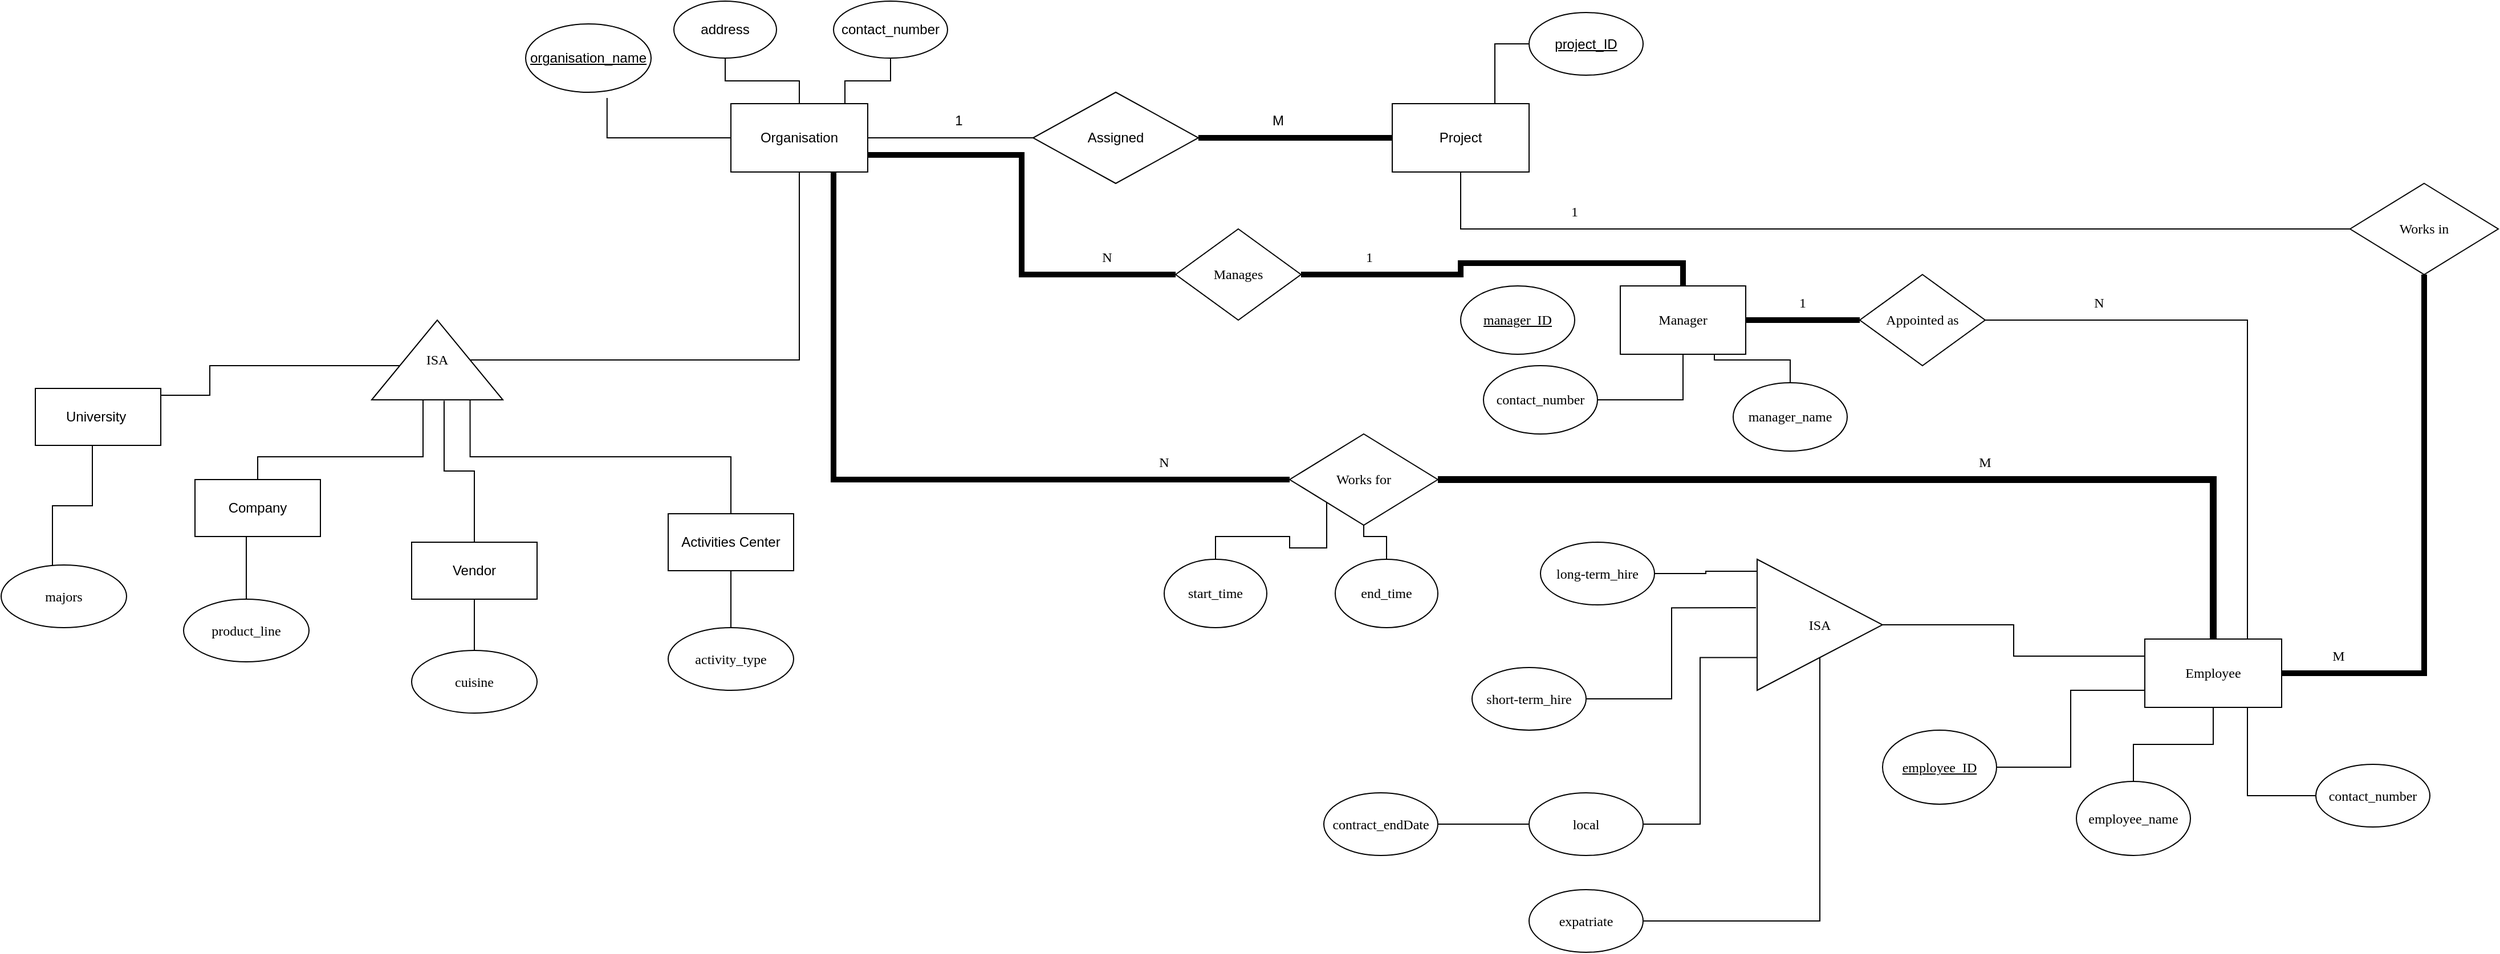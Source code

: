 <mxfile version="16.4.7" type="google"><diagram id="R2lEEEUBdFMjLlhIrx00" name="Page-1"><mxGraphModel dx="1888" dy="547" grid="1" gridSize="10" guides="1" tooltips="1" connect="1" arrows="1" fold="1" page="1" pageScale="1" pageWidth="850" pageHeight="1100" math="0" shadow="0" extFonts="Permanent Marker^https://fonts.googleapis.com/css?family=Permanent+Marker"><root><mxCell id="0"/><mxCell id="1" parent="0"/><mxCell id="V0RITPGtC7y-TdAAOYGB-7" style="edgeStyle=orthogonalEdgeStyle;rounded=0;orthogonalLoop=1;jettySize=auto;html=1;exitX=0;exitY=0.5;exitDx=0;exitDy=0;entryX=0.649;entryY=1.084;entryDx=0;entryDy=0;entryPerimeter=0;endArrow=none;endFill=0;" parent="1" source="V0RITPGtC7y-TdAAOYGB-1" target="V0RITPGtC7y-TdAAOYGB-5" edge="1"><mxGeometry relative="1" as="geometry"/></mxCell><mxCell id="V0RITPGtC7y-TdAAOYGB-8" style="edgeStyle=orthogonalEdgeStyle;rounded=0;orthogonalLoop=1;jettySize=auto;html=1;exitX=0.5;exitY=0;exitDx=0;exitDy=0;entryX=0.5;entryY=1;entryDx=0;entryDy=0;endArrow=none;endFill=0;" parent="1" source="V0RITPGtC7y-TdAAOYGB-1" target="V0RITPGtC7y-TdAAOYGB-4" edge="1"><mxGeometry relative="1" as="geometry"/></mxCell><mxCell id="V0RITPGtC7y-TdAAOYGB-10" style="edgeStyle=orthogonalEdgeStyle;rounded=0;orthogonalLoop=1;jettySize=auto;html=1;exitX=1;exitY=0.5;exitDx=0;exitDy=0;entryX=0;entryY=0.5;entryDx=0;entryDy=0;endArrow=none;endFill=0;" parent="1" source="V0RITPGtC7y-TdAAOYGB-1" target="V0RITPGtC7y-TdAAOYGB-2" edge="1"><mxGeometry relative="1" as="geometry"/></mxCell><mxCell id="V0RITPGtC7y-TdAAOYGB-11" style="edgeStyle=orthogonalEdgeStyle;rounded=0;orthogonalLoop=1;jettySize=auto;html=1;exitX=1;exitY=0;exitDx=0;exitDy=0;entryX=0.5;entryY=1;entryDx=0;entryDy=0;endArrow=none;endFill=0;" parent="1" source="V0RITPGtC7y-TdAAOYGB-1" target="V0RITPGtC7y-TdAAOYGB-6" edge="1"><mxGeometry relative="1" as="geometry"><Array as="points"><mxPoint x="220" y="200"/><mxPoint x="220" y="180"/><mxPoint x="260" y="180"/></Array></mxGeometry></mxCell><mxCell id="V0RITPGtC7y-TdAAOYGB-1" value="Organisation" style="rounded=0;whiteSpace=wrap;html=1;" parent="1" vertex="1"><mxGeometry x="120" y="200" width="120" height="60" as="geometry"/></mxCell><mxCell id="V0RITPGtC7y-TdAAOYGB-2" value="Assigned" style="rhombus;whiteSpace=wrap;html=1;" parent="1" vertex="1"><mxGeometry x="385" y="190" width="145" height="80" as="geometry"/></mxCell><mxCell id="V0RITPGtC7y-TdAAOYGB-12" style="edgeStyle=orthogonalEdgeStyle;rounded=0;orthogonalLoop=1;jettySize=auto;html=1;exitX=0;exitY=0.5;exitDx=0;exitDy=0;endArrow=none;endFill=0;strokeWidth=5;" parent="1" source="V0RITPGtC7y-TdAAOYGB-3" target="V0RITPGtC7y-TdAAOYGB-2" edge="1"><mxGeometry relative="1" as="geometry"/></mxCell><mxCell id="I9btyvsYyyVQvxy1gTkK-2" style="edgeStyle=orthogonalEdgeStyle;rounded=0;orthogonalLoop=1;jettySize=auto;html=1;exitX=0.75;exitY=0;exitDx=0;exitDy=0;entryX=0;entryY=0.5;entryDx=0;entryDy=0;endArrow=none;endFill=0;" edge="1" parent="1" source="V0RITPGtC7y-TdAAOYGB-3" target="I9btyvsYyyVQvxy1gTkK-1"><mxGeometry relative="1" as="geometry"/></mxCell><mxCell id="V0RITPGtC7y-TdAAOYGB-3" value="Project" style="rounded=0;whiteSpace=wrap;html=1;" parent="1" vertex="1"><mxGeometry x="700" y="200" width="120" height="60" as="geometry"/></mxCell><mxCell id="V0RITPGtC7y-TdAAOYGB-4" value="address" style="ellipse;whiteSpace=wrap;html=1;" parent="1" vertex="1"><mxGeometry x="70" y="110" width="90" height="50" as="geometry"/></mxCell><mxCell id="V0RITPGtC7y-TdAAOYGB-5" value="&lt;u&gt;organisation_name&lt;/u&gt;" style="ellipse;whiteSpace=wrap;html=1;" parent="1" vertex="1"><mxGeometry x="-60" y="130" width="110" height="60" as="geometry"/></mxCell><mxCell id="V0RITPGtC7y-TdAAOYGB-6" value="contact_number" style="ellipse;whiteSpace=wrap;html=1;" parent="1" vertex="1"><mxGeometry x="210" y="110" width="100" height="50" as="geometry"/></mxCell><mxCell id="V0RITPGtC7y-TdAAOYGB-13" value="1" style="text;html=1;strokeColor=none;fillColor=none;align=center;verticalAlign=middle;whiteSpace=wrap;rounded=0;" parent="1" vertex="1"><mxGeometry x="290" y="200" width="60" height="30" as="geometry"/></mxCell><mxCell id="V0RITPGtC7y-TdAAOYGB-14" value="M" style="text;html=1;strokeColor=none;fillColor=none;align=center;verticalAlign=middle;whiteSpace=wrap;rounded=0;" parent="1" vertex="1"><mxGeometry x="570" y="200" width="60" height="30" as="geometry"/></mxCell><mxCell id="V0RITPGtC7y-TdAAOYGB-21" style="edgeStyle=orthogonalEdgeStyle;rounded=0;orthogonalLoop=1;jettySize=auto;html=1;exitX=1;exitY=0;exitDx=0;exitDy=0;entryX=0.06;entryY=0.026;entryDx=0;entryDy=0;entryPerimeter=0;fontFamily=Times New Roman;endArrow=none;endFill=0;strokeWidth=1;" parent="1" source="V0RITPGtC7y-TdAAOYGB-15" target="V0RITPGtC7y-TdAAOYGB-19" edge="1"><mxGeometry relative="1" as="geometry"><Array as="points"><mxPoint x="-380" y="456"/><mxPoint x="-337" y="456"/><mxPoint x="-337" y="430"/><mxPoint x="-150" y="430"/><mxPoint x="-150" y="456"/></Array></mxGeometry></mxCell><mxCell id="V0RITPGtC7y-TdAAOYGB-15" value="University&amp;nbsp;" style="rounded=0;whiteSpace=wrap;html=1;" parent="1" vertex="1"><mxGeometry x="-490" y="450" width="110" height="50" as="geometry"/></mxCell><mxCell id="V0RITPGtC7y-TdAAOYGB-22" style="edgeStyle=orthogonalEdgeStyle;rounded=0;orthogonalLoop=1;jettySize=auto;html=1;exitX=0.5;exitY=0;exitDx=0;exitDy=0;entryX=0;entryY=0.5;entryDx=0;entryDy=0;fontFamily=Times New Roman;endArrow=none;endFill=0;strokeWidth=1;" parent="1" source="V0RITPGtC7y-TdAAOYGB-16" target="V0RITPGtC7y-TdAAOYGB-19" edge="1"><mxGeometry relative="1" as="geometry"><Array as="points"><mxPoint x="-295" y="510"/><mxPoint x="-150" y="510"/><mxPoint x="-150" y="460"/></Array></mxGeometry></mxCell><mxCell id="V0RITPGtC7y-TdAAOYGB-16" value="Company" style="rounded=0;whiteSpace=wrap;html=1;" parent="1" vertex="1"><mxGeometry x="-350" y="530" width="110" height="50" as="geometry"/></mxCell><mxCell id="V0RITPGtC7y-TdAAOYGB-29" style="edgeStyle=orthogonalEdgeStyle;rounded=0;orthogonalLoop=1;jettySize=auto;html=1;exitX=0.5;exitY=0;exitDx=0;exitDy=0;fontFamily=Times New Roman;endArrow=none;endFill=0;strokeWidth=1;entryX=-0.011;entryY=0.552;entryDx=0;entryDy=0;entryPerimeter=0;" parent="1" source="V0RITPGtC7y-TdAAOYGB-17" target="V0RITPGtC7y-TdAAOYGB-19" edge="1"><mxGeometry relative="1" as="geometry"><mxPoint x="-130" y="500" as="targetPoint"/></mxGeometry></mxCell><mxCell id="V0RITPGtC7y-TdAAOYGB-17" value="Vendor" style="rounded=0;whiteSpace=wrap;html=1;" parent="1" vertex="1"><mxGeometry x="-160" y="585" width="110" height="50" as="geometry"/></mxCell><mxCell id="V0RITPGtC7y-TdAAOYGB-24" style="edgeStyle=orthogonalEdgeStyle;rounded=0;orthogonalLoop=1;jettySize=auto;html=1;exitX=0.5;exitY=0;exitDx=0;exitDy=0;fontFamily=Times New Roman;endArrow=none;endFill=0;strokeWidth=1;entryX=0;entryY=0.75;entryDx=0;entryDy=0;" parent="1" source="V0RITPGtC7y-TdAAOYGB-18" target="V0RITPGtC7y-TdAAOYGB-19" edge="1"><mxGeometry relative="1" as="geometry"><mxPoint x="-80" y="490" as="targetPoint"/></mxGeometry></mxCell><mxCell id="V0RITPGtC7y-TdAAOYGB-18" value="Activities Center" style="rounded=0;whiteSpace=wrap;html=1;" parent="1" vertex="1"><mxGeometry x="65" y="560" width="110" height="50" as="geometry"/></mxCell><mxCell id="V0RITPGtC7y-TdAAOYGB-40" style="edgeStyle=orthogonalEdgeStyle;rounded=0;orthogonalLoop=1;jettySize=auto;html=1;entryX=0.5;entryY=1;entryDx=0;entryDy=0;fontFamily=Times New Roman;endArrow=none;endFill=0;strokeWidth=1;" parent="1" source="V0RITPGtC7y-TdAAOYGB-19" target="V0RITPGtC7y-TdAAOYGB-1" edge="1"><mxGeometry relative="1" as="geometry"/></mxCell><mxCell id="V0RITPGtC7y-TdAAOYGB-19" value="ISA" style="triangle;whiteSpace=wrap;html=1;fontFamily=Times New Roman;direction=north;" parent="1" vertex="1"><mxGeometry x="-195" y="390" width="115" height="70" as="geometry"/></mxCell><mxCell id="V0RITPGtC7y-TdAAOYGB-27" style="edgeStyle=orthogonalEdgeStyle;rounded=0;orthogonalLoop=1;jettySize=auto;html=1;exitX=0.5;exitY=1;exitDx=0;exitDy=0;fontFamily=Times New Roman;endArrow=none;endFill=0;strokeWidth=1;" parent="1" source="V0RITPGtC7y-TdAAOYGB-15" target="V0RITPGtC7y-TdAAOYGB-15" edge="1"><mxGeometry relative="1" as="geometry"/></mxCell><mxCell id="V0RITPGtC7y-TdAAOYGB-31" style="edgeStyle=orthogonalEdgeStyle;rounded=0;orthogonalLoop=1;jettySize=auto;html=1;fontFamily=Times New Roman;endArrow=none;endFill=0;strokeWidth=1;" parent="1" source="V0RITPGtC7y-TdAAOYGB-30" edge="1"><mxGeometry relative="1" as="geometry"><mxPoint x="-474" y="500" as="targetPoint"/><Array as="points"><mxPoint x="-475" y="553"/><mxPoint x="-440" y="553"/><mxPoint x="-440" y="500"/></Array></mxGeometry></mxCell><mxCell id="V0RITPGtC7y-TdAAOYGB-30" value="majors" style="ellipse;whiteSpace=wrap;html=1;fontFamily=Times New Roman;" parent="1" vertex="1"><mxGeometry x="-520" y="605" width="110" height="55" as="geometry"/></mxCell><mxCell id="V0RITPGtC7y-TdAAOYGB-39" style="edgeStyle=orthogonalEdgeStyle;rounded=0;orthogonalLoop=1;jettySize=auto;html=1;entryX=0.5;entryY=1;entryDx=0;entryDy=0;fontFamily=Times New Roman;endArrow=none;endFill=0;strokeWidth=1;" parent="1" source="V0RITPGtC7y-TdAAOYGB-32" target="V0RITPGtC7y-TdAAOYGB-17" edge="1"><mxGeometry relative="1" as="geometry"/></mxCell><mxCell id="V0RITPGtC7y-TdAAOYGB-32" value="cuisine" style="ellipse;whiteSpace=wrap;html=1;fontFamily=Times New Roman;" parent="1" vertex="1"><mxGeometry x="-160" y="680" width="110" height="55" as="geometry"/></mxCell><mxCell id="V0RITPGtC7y-TdAAOYGB-38" style="edgeStyle=orthogonalEdgeStyle;rounded=0;orthogonalLoop=1;jettySize=auto;html=1;fontFamily=Times New Roman;endArrow=none;endFill=0;strokeWidth=1;" parent="1" source="V0RITPGtC7y-TdAAOYGB-33" edge="1"><mxGeometry relative="1" as="geometry"><mxPoint x="-305" y="580" as="targetPoint"/></mxGeometry></mxCell><mxCell id="V0RITPGtC7y-TdAAOYGB-33" value="product_line" style="ellipse;whiteSpace=wrap;html=1;fontFamily=Times New Roman;" parent="1" vertex="1"><mxGeometry x="-360" y="635" width="110" height="55" as="geometry"/></mxCell><mxCell id="V0RITPGtC7y-TdAAOYGB-35" style="edgeStyle=orthogonalEdgeStyle;rounded=0;orthogonalLoop=1;jettySize=auto;html=1;entryX=0.5;entryY=1;entryDx=0;entryDy=0;fontFamily=Times New Roman;endArrow=none;endFill=0;strokeWidth=1;" parent="1" source="V0RITPGtC7y-TdAAOYGB-34" target="V0RITPGtC7y-TdAAOYGB-18" edge="1"><mxGeometry relative="1" as="geometry"/></mxCell><mxCell id="V0RITPGtC7y-TdAAOYGB-34" value="activity_type" style="ellipse;whiteSpace=wrap;html=1;fontFamily=Times New Roman;" parent="1" vertex="1"><mxGeometry x="65" y="660" width="110" height="55" as="geometry"/></mxCell><mxCell id="V0RITPGtC7y-TdAAOYGB-43" style="edgeStyle=orthogonalEdgeStyle;rounded=0;orthogonalLoop=1;jettySize=auto;html=1;exitX=0.5;exitY=0;exitDx=0;exitDy=0;entryX=1;entryY=0.5;entryDx=0;entryDy=0;fontFamily=Times New Roman;endArrow=none;endFill=0;strokeWidth=6;" parent="1" source="V0RITPGtC7y-TdAAOYGB-41" target="V0RITPGtC7y-TdAAOYGB-42" edge="1"><mxGeometry relative="1" as="geometry"/></mxCell><mxCell id="V0RITPGtC7y-TdAAOYGB-47" style="edgeStyle=orthogonalEdgeStyle;rounded=0;orthogonalLoop=1;jettySize=auto;html=1;exitX=1;exitY=0.5;exitDx=0;exitDy=0;fontFamily=Times New Roman;endArrow=none;endFill=0;strokeWidth=5;" parent="1" source="V0RITPGtC7y-TdAAOYGB-41" target="V0RITPGtC7y-TdAAOYGB-46" edge="1"><mxGeometry relative="1" as="geometry"/></mxCell><mxCell id="V0RITPGtC7y-TdAAOYGB-84" style="edgeStyle=orthogonalEdgeStyle;rounded=0;orthogonalLoop=1;jettySize=auto;html=1;exitX=0.75;exitY=0;exitDx=0;exitDy=0;entryX=1;entryY=0.5;entryDx=0;entryDy=0;fontFamily=Times New Roman;endArrow=none;endFill=0;strokeWidth=1;" parent="1" source="V0RITPGtC7y-TdAAOYGB-41" target="V0RITPGtC7y-TdAAOYGB-83" edge="1"><mxGeometry relative="1" as="geometry"/></mxCell><mxCell id="V0RITPGtC7y-TdAAOYGB-41" value="Employee" style="rounded=0;whiteSpace=wrap;html=1;fontFamily=Times New Roman;" parent="1" vertex="1"><mxGeometry x="1360" y="670" width="120" height="60" as="geometry"/></mxCell><mxCell id="V0RITPGtC7y-TdAAOYGB-44" style="edgeStyle=orthogonalEdgeStyle;rounded=0;orthogonalLoop=1;jettySize=auto;html=1;exitX=0;exitY=0.5;exitDx=0;exitDy=0;entryX=0.75;entryY=1;entryDx=0;entryDy=0;fontFamily=Times New Roman;endArrow=none;endFill=0;strokeWidth=5;" parent="1" source="V0RITPGtC7y-TdAAOYGB-42" target="V0RITPGtC7y-TdAAOYGB-1" edge="1"><mxGeometry relative="1" as="geometry"/></mxCell><mxCell id="V0RITPGtC7y-TdAAOYGB-42" value="Works for" style="rhombus;whiteSpace=wrap;html=1;fontFamily=Times New Roman;" parent="1" vertex="1"><mxGeometry x="610" y="490" width="130" height="80" as="geometry"/></mxCell><mxCell id="V0RITPGtC7y-TdAAOYGB-48" style="edgeStyle=orthogonalEdgeStyle;rounded=0;orthogonalLoop=1;jettySize=auto;html=1;entryX=0.75;entryY=1;entryDx=0;entryDy=0;fontFamily=Times New Roman;endArrow=none;endFill=0;strokeWidth=1;" parent="1" source="V0RITPGtC7y-TdAAOYGB-46" target="V0RITPGtC7y-TdAAOYGB-3" edge="1"><mxGeometry relative="1" as="geometry"><Array as="points"><mxPoint x="760" y="310"/><mxPoint x="760" y="260"/></Array></mxGeometry></mxCell><mxCell id="V0RITPGtC7y-TdAAOYGB-46" value="Works in" style="rhombus;whiteSpace=wrap;html=1;fontFamily=Times New Roman;" parent="1" vertex="1"><mxGeometry x="1540" y="270" width="130" height="80" as="geometry"/></mxCell><mxCell id="V0RITPGtC7y-TdAAOYGB-49" value="M" style="text;html=1;strokeColor=none;fillColor=none;align=center;verticalAlign=middle;whiteSpace=wrap;rounded=0;fontFamily=Times New Roman;" parent="1" vertex="1"><mxGeometry x="1190" y="500" width="60" height="30" as="geometry"/></mxCell><mxCell id="V0RITPGtC7y-TdAAOYGB-51" value="N" style="text;html=1;strokeColor=none;fillColor=none;align=center;verticalAlign=middle;whiteSpace=wrap;rounded=0;fontFamily=Times New Roman;" parent="1" vertex="1"><mxGeometry x="470" y="500" width="60" height="30" as="geometry"/></mxCell><mxCell id="V0RITPGtC7y-TdAAOYGB-53" value="M" style="text;html=1;strokeColor=none;fillColor=none;align=center;verticalAlign=middle;whiteSpace=wrap;rounded=0;fontFamily=Times New Roman;" parent="1" vertex="1"><mxGeometry x="1500" y="670" width="60" height="30" as="geometry"/></mxCell><mxCell id="V0RITPGtC7y-TdAAOYGB-54" value="1" style="text;html=1;strokeColor=none;fillColor=none;align=center;verticalAlign=middle;whiteSpace=wrap;rounded=0;fontFamily=Times New Roman;" parent="1" vertex="1"><mxGeometry x="830" y="280" width="60" height="30" as="geometry"/></mxCell><mxCell id="V0RITPGtC7y-TdAAOYGB-62" style="edgeStyle=orthogonalEdgeStyle;rounded=0;orthogonalLoop=1;jettySize=auto;html=1;entryX=0.75;entryY=1;entryDx=0;entryDy=0;fontFamily=Times New Roman;endArrow=none;endFill=0;strokeWidth=1;" parent="1" source="V0RITPGtC7y-TdAAOYGB-55" target="V0RITPGtC7y-TdAAOYGB-41" edge="1"><mxGeometry relative="1" as="geometry"/></mxCell><mxCell id="V0RITPGtC7y-TdAAOYGB-55" value="contact_number" style="ellipse;whiteSpace=wrap;html=1;fontFamily=Times New Roman;" parent="1" vertex="1"><mxGeometry x="1510" y="780" width="100" height="55" as="geometry"/></mxCell><mxCell id="V0RITPGtC7y-TdAAOYGB-59" style="edgeStyle=orthogonalEdgeStyle;rounded=0;orthogonalLoop=1;jettySize=auto;html=1;entryX=0.5;entryY=1;entryDx=0;entryDy=0;fontFamily=Times New Roman;endArrow=none;endFill=0;strokeWidth=1;" parent="1" source="V0RITPGtC7y-TdAAOYGB-56" target="V0RITPGtC7y-TdAAOYGB-41" edge="1"><mxGeometry relative="1" as="geometry"/></mxCell><mxCell id="V0RITPGtC7y-TdAAOYGB-56" value="employee_name" style="ellipse;whiteSpace=wrap;html=1;fontFamily=Times New Roman;" parent="1" vertex="1"><mxGeometry x="1300" y="795" width="100" height="65" as="geometry"/></mxCell><mxCell id="V0RITPGtC7y-TdAAOYGB-58" style="edgeStyle=orthogonalEdgeStyle;rounded=0;orthogonalLoop=1;jettySize=auto;html=1;fontFamily=Times New Roman;endArrow=none;endFill=0;strokeWidth=1;entryX=0;entryY=0.75;entryDx=0;entryDy=0;" parent="1" source="V0RITPGtC7y-TdAAOYGB-57" target="V0RITPGtC7y-TdAAOYGB-41" edge="1"><mxGeometry relative="1" as="geometry"><mxPoint x="1340" y="710" as="targetPoint"/></mxGeometry></mxCell><mxCell id="V0RITPGtC7y-TdAAOYGB-57" value="&lt;u&gt;employee_ID&lt;/u&gt;" style="ellipse;whiteSpace=wrap;html=1;fontFamily=Times New Roman;" parent="1" vertex="1"><mxGeometry x="1130" y="750" width="100" height="65" as="geometry"/></mxCell><mxCell id="V0RITPGtC7y-TdAAOYGB-67" style="edgeStyle=orthogonalEdgeStyle;rounded=0;orthogonalLoop=1;jettySize=auto;html=1;entryX=0.5;entryY=1;entryDx=0;entryDy=0;fontFamily=Times New Roman;endArrow=none;endFill=0;strokeWidth=1;" parent="1" source="V0RITPGtC7y-TdAAOYGB-63" target="V0RITPGtC7y-TdAAOYGB-42" edge="1"><mxGeometry relative="1" as="geometry"/></mxCell><mxCell id="V0RITPGtC7y-TdAAOYGB-63" value="end_time" style="ellipse;whiteSpace=wrap;html=1;fontFamily=Times New Roman;" parent="1" vertex="1"><mxGeometry x="650" y="600" width="90" height="60" as="geometry"/></mxCell><mxCell id="V0RITPGtC7y-TdAAOYGB-66" style="edgeStyle=orthogonalEdgeStyle;rounded=0;orthogonalLoop=1;jettySize=auto;html=1;exitX=0.5;exitY=0;exitDx=0;exitDy=0;entryX=0;entryY=1;entryDx=0;entryDy=0;fontFamily=Times New Roman;endArrow=none;endFill=0;strokeWidth=1;" parent="1" source="V0RITPGtC7y-TdAAOYGB-64" target="V0RITPGtC7y-TdAAOYGB-42" edge="1"><mxGeometry relative="1" as="geometry"/></mxCell><mxCell id="V0RITPGtC7y-TdAAOYGB-64" value="start_time" style="ellipse;whiteSpace=wrap;html=1;fontFamily=Times New Roman;" parent="1" vertex="1"><mxGeometry x="500" y="600" width="90" height="60" as="geometry"/></mxCell><mxCell id="V0RITPGtC7y-TdAAOYGB-72" style="edgeStyle=orthogonalEdgeStyle;rounded=0;orthogonalLoop=1;jettySize=auto;html=1;entryX=0;entryY=0.25;entryDx=0;entryDy=0;fontFamily=Times New Roman;endArrow=none;endFill=0;strokeWidth=1;" parent="1" source="V0RITPGtC7y-TdAAOYGB-71" target="V0RITPGtC7y-TdAAOYGB-41" edge="1"><mxGeometry relative="1" as="geometry"/></mxCell><mxCell id="V0RITPGtC7y-TdAAOYGB-71" value="ISA" style="triangle;whiteSpace=wrap;html=1;fontFamily=Times New Roman;" parent="1" vertex="1"><mxGeometry x="1020" y="600" width="110" height="115" as="geometry"/></mxCell><mxCell id="V0RITPGtC7y-TdAAOYGB-78" style="edgeStyle=orthogonalEdgeStyle;rounded=0;orthogonalLoop=1;jettySize=auto;html=1;exitX=1;exitY=0.5;exitDx=0;exitDy=0;fontFamily=Times New Roman;endArrow=none;endFill=0;strokeWidth=1;entryX=-0.009;entryY=0.37;entryDx=0;entryDy=0;entryPerimeter=0;" parent="1" source="V0RITPGtC7y-TdAAOYGB-73" target="V0RITPGtC7y-TdAAOYGB-71" edge="1"><mxGeometry relative="1" as="geometry"><mxPoint x="1010" y="639" as="targetPoint"/></mxGeometry></mxCell><mxCell id="V0RITPGtC7y-TdAAOYGB-73" value="short-term_hire" style="ellipse;whiteSpace=wrap;html=1;fontFamily=Times New Roman;" parent="1" vertex="1"><mxGeometry x="770" y="695" width="100" height="55" as="geometry"/></mxCell><mxCell id="V0RITPGtC7y-TdAAOYGB-77" style="edgeStyle=orthogonalEdgeStyle;rounded=0;orthogonalLoop=1;jettySize=auto;html=1;exitX=1;exitY=0.5;exitDx=0;exitDy=0;fontFamily=Times New Roman;endArrow=none;endFill=0;strokeWidth=1;entryX=0;entryY=0.091;entryDx=0;entryDy=0;entryPerimeter=0;" parent="1" source="V0RITPGtC7y-TdAAOYGB-74" target="V0RITPGtC7y-TdAAOYGB-71" edge="1"><mxGeometry relative="1" as="geometry"><mxPoint x="1010" y="640" as="targetPoint"/></mxGeometry></mxCell><mxCell id="V0RITPGtC7y-TdAAOYGB-74" value="long-term_hire" style="ellipse;whiteSpace=wrap;html=1;fontFamily=Times New Roman;" parent="1" vertex="1"><mxGeometry x="830" y="585" width="100" height="55" as="geometry"/></mxCell><mxCell id="V0RITPGtC7y-TdAAOYGB-80" style="edgeStyle=orthogonalEdgeStyle;rounded=0;orthogonalLoop=1;jettySize=auto;html=1;fontFamily=Times New Roman;endArrow=none;endFill=0;strokeWidth=1;" parent="1" source="V0RITPGtC7y-TdAAOYGB-75" target="V0RITPGtC7y-TdAAOYGB-71" edge="1"><mxGeometry relative="1" as="geometry"><mxPoint x="1034" y="710" as="targetPoint"/></mxGeometry></mxCell><mxCell id="V0RITPGtC7y-TdAAOYGB-75" value="expatriate" style="ellipse;whiteSpace=wrap;html=1;fontFamily=Times New Roman;" parent="1" vertex="1"><mxGeometry x="820" y="890" width="100" height="55" as="geometry"/></mxCell><mxCell id="V0RITPGtC7y-TdAAOYGB-79" style="edgeStyle=orthogonalEdgeStyle;rounded=0;orthogonalLoop=1;jettySize=auto;html=1;entryX=0;entryY=0.75;entryDx=0;entryDy=0;fontFamily=Times New Roman;endArrow=none;endFill=0;strokeWidth=1;" parent="1" source="V0RITPGtC7y-TdAAOYGB-76" target="V0RITPGtC7y-TdAAOYGB-71" edge="1"><mxGeometry relative="1" as="geometry"/></mxCell><mxCell id="V0RITPGtC7y-TdAAOYGB-76" value="local" style="ellipse;whiteSpace=wrap;html=1;fontFamily=Times New Roman;" parent="1" vertex="1"><mxGeometry x="820" y="805" width="100" height="55" as="geometry"/></mxCell><mxCell id="V0RITPGtC7y-TdAAOYGB-82" style="edgeStyle=orthogonalEdgeStyle;rounded=0;orthogonalLoop=1;jettySize=auto;html=1;fontFamily=Times New Roman;endArrow=none;endFill=0;strokeWidth=1;" parent="1" source="V0RITPGtC7y-TdAAOYGB-81" target="V0RITPGtC7y-TdAAOYGB-76" edge="1"><mxGeometry relative="1" as="geometry"/></mxCell><mxCell id="V0RITPGtC7y-TdAAOYGB-81" value="contract_endDate" style="ellipse;whiteSpace=wrap;html=1;fontFamily=Times New Roman;" parent="1" vertex="1"><mxGeometry x="640" y="805" width="100" height="55" as="geometry"/></mxCell><mxCell id="V0RITPGtC7y-TdAAOYGB-83" value="Appointed as" style="rhombus;whiteSpace=wrap;html=1;fontFamily=Times New Roman;" parent="1" vertex="1"><mxGeometry x="1110" y="350" width="110" height="80" as="geometry"/></mxCell><mxCell id="V0RITPGtC7y-TdAAOYGB-85" value="N" style="text;html=1;strokeColor=none;fillColor=none;align=center;verticalAlign=middle;whiteSpace=wrap;rounded=0;fontFamily=Times New Roman;" parent="1" vertex="1"><mxGeometry x="1290" y="360" width="60" height="30" as="geometry"/></mxCell><mxCell id="V0RITPGtC7y-TdAAOYGB-87" style="edgeStyle=orthogonalEdgeStyle;rounded=0;orthogonalLoop=1;jettySize=auto;html=1;entryX=0;entryY=0.5;entryDx=0;entryDy=0;fontFamily=Times New Roman;endArrow=none;endFill=0;strokeWidth=5;" parent="1" source="V0RITPGtC7y-TdAAOYGB-86" target="V0RITPGtC7y-TdAAOYGB-83" edge="1"><mxGeometry relative="1" as="geometry"/></mxCell><mxCell id="V0RITPGtC7y-TdAAOYGB-97" style="edgeStyle=orthogonalEdgeStyle;rounded=0;orthogonalLoop=1;jettySize=auto;html=1;exitX=0.5;exitY=0;exitDx=0;exitDy=0;fontFamily=Times New Roman;endArrow=none;endFill=0;strokeWidth=5;" parent="1" source="V0RITPGtC7y-TdAAOYGB-86" target="V0RITPGtC7y-TdAAOYGB-96" edge="1"><mxGeometry relative="1" as="geometry"/></mxCell><mxCell id="V0RITPGtC7y-TdAAOYGB-86" value="Manager" style="rounded=0;whiteSpace=wrap;html=1;fontFamily=Times New Roman;" parent="1" vertex="1"><mxGeometry x="900" y="360" width="110" height="60" as="geometry"/></mxCell><mxCell id="V0RITPGtC7y-TdAAOYGB-88" value="1" style="text;html=1;strokeColor=none;fillColor=none;align=center;verticalAlign=middle;whiteSpace=wrap;rounded=0;fontFamily=Times New Roman;" parent="1" vertex="1"><mxGeometry x="1030" y="360" width="60" height="30" as="geometry"/></mxCell><mxCell id="V0RITPGtC7y-TdAAOYGB-95" style="edgeStyle=orthogonalEdgeStyle;rounded=0;orthogonalLoop=1;jettySize=auto;html=1;exitX=0.5;exitY=0;exitDx=0;exitDy=0;entryX=0.75;entryY=1;entryDx=0;entryDy=0;fontFamily=Times New Roman;endArrow=none;endFill=0;strokeWidth=1;" parent="1" source="V0RITPGtC7y-TdAAOYGB-89" target="V0RITPGtC7y-TdAAOYGB-86" edge="1"><mxGeometry relative="1" as="geometry"/></mxCell><mxCell id="V0RITPGtC7y-TdAAOYGB-89" value="manager_name" style="ellipse;whiteSpace=wrap;html=1;fontFamily=Times New Roman;" parent="1" vertex="1"><mxGeometry x="999" y="445" width="100" height="60" as="geometry"/></mxCell><mxCell id="V0RITPGtC7y-TdAAOYGB-91" value="&lt;u&gt;manager_ID&lt;/u&gt;" style="ellipse;whiteSpace=wrap;html=1;fontFamily=Times New Roman;" parent="1" vertex="1"><mxGeometry x="760" y="360" width="100" height="60" as="geometry"/></mxCell><mxCell id="V0RITPGtC7y-TdAAOYGB-93" style="edgeStyle=orthogonalEdgeStyle;rounded=0;orthogonalLoop=1;jettySize=auto;html=1;entryX=0.5;entryY=1;entryDx=0;entryDy=0;fontFamily=Times New Roman;endArrow=none;endFill=0;strokeWidth=1;" parent="1" source="V0RITPGtC7y-TdAAOYGB-92" target="V0RITPGtC7y-TdAAOYGB-86" edge="1"><mxGeometry relative="1" as="geometry"/></mxCell><mxCell id="V0RITPGtC7y-TdAAOYGB-92" value="contact_number" style="ellipse;whiteSpace=wrap;html=1;fontFamily=Times New Roman;" parent="1" vertex="1"><mxGeometry x="780" y="430" width="100" height="60" as="geometry"/></mxCell><mxCell id="V0RITPGtC7y-TdAAOYGB-99" style="edgeStyle=orthogonalEdgeStyle;rounded=0;orthogonalLoop=1;jettySize=auto;html=1;exitX=0;exitY=0.5;exitDx=0;exitDy=0;entryX=1;entryY=0.75;entryDx=0;entryDy=0;fontFamily=Times New Roman;endArrow=none;endFill=0;strokeWidth=5;" parent="1" source="V0RITPGtC7y-TdAAOYGB-96" target="V0RITPGtC7y-TdAAOYGB-1" edge="1"><mxGeometry relative="1" as="geometry"/></mxCell><mxCell id="V0RITPGtC7y-TdAAOYGB-96" value="Manages" style="rhombus;whiteSpace=wrap;html=1;fontFamily=Times New Roman;" parent="1" vertex="1"><mxGeometry x="510" y="310" width="110" height="80" as="geometry"/></mxCell><mxCell id="V0RITPGtC7y-TdAAOYGB-98" value="1" style="text;html=1;strokeColor=none;fillColor=none;align=center;verticalAlign=middle;whiteSpace=wrap;rounded=0;fontFamily=Times New Roman;" parent="1" vertex="1"><mxGeometry x="650" y="320" width="60" height="30" as="geometry"/></mxCell><mxCell id="V0RITPGtC7y-TdAAOYGB-100" value="N" style="text;html=1;strokeColor=none;fillColor=none;align=center;verticalAlign=middle;whiteSpace=wrap;rounded=0;fontFamily=Times New Roman;" parent="1" vertex="1"><mxGeometry x="420" y="320" width="60" height="30" as="geometry"/></mxCell><mxCell id="I9btyvsYyyVQvxy1gTkK-1" value="&lt;u&gt;project_ID&lt;br&gt;&lt;/u&gt;" style="ellipse;whiteSpace=wrap;html=1;" vertex="1" parent="1"><mxGeometry x="820" y="120" width="100" height="55" as="geometry"/></mxCell></root></mxGraphModel></diagram></mxfile>